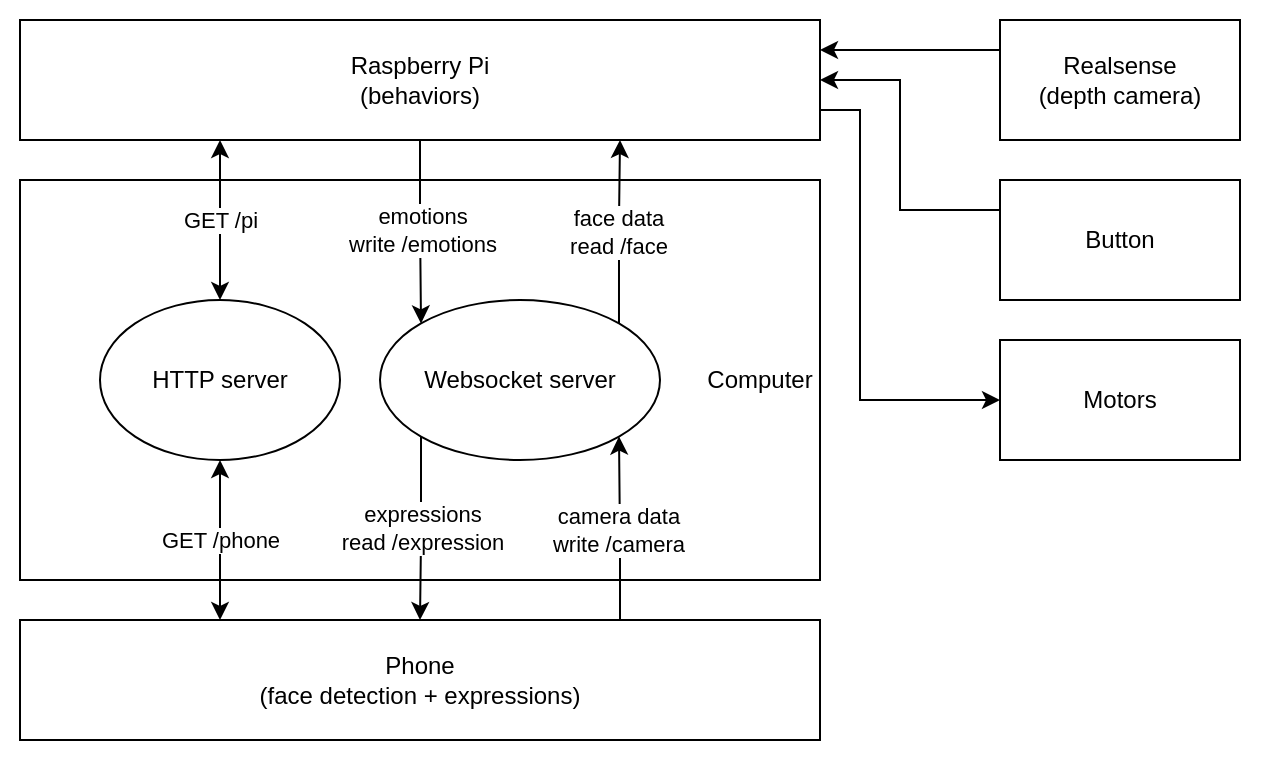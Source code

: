 <mxfile version="20.3.0" type="device"><diagram id="kTT7txHPehJqG5VSH38-" name="Page-1"><mxGraphModel dx="942" dy="737" grid="1" gridSize="10" guides="1" tooltips="1" connect="1" arrows="1" fold="1" page="1" pageScale="1" pageWidth="850" pageHeight="1100" math="0" shadow="0"><root><mxCell id="0"/><mxCell id="1" parent="0"/><mxCell id="51OluZY8QP8_FrAthULb-31" value="" style="rounded=0;whiteSpace=wrap;html=1;strokeColor=none;" vertex="1" parent="1"><mxGeometry x="70" y="60" width="630" height="380" as="geometry"/></mxCell><mxCell id="51OluZY8QP8_FrAthULb-5" value="" style="rounded=0;whiteSpace=wrap;html=1;" vertex="1" parent="1"><mxGeometry x="80" y="150" width="400" height="200" as="geometry"/></mxCell><mxCell id="51OluZY8QP8_FrAthULb-17" value="emotions&lt;br&gt;write /emotions" style="edgeStyle=orthogonalEdgeStyle;rounded=0;orthogonalLoop=1;jettySize=auto;html=1;exitX=0.5;exitY=1;exitDx=0;exitDy=0;entryX=0;entryY=0;entryDx=0;entryDy=0;" edge="1" parent="1" source="51OluZY8QP8_FrAthULb-1" target="51OluZY8QP8_FrAthULb-16"><mxGeometry relative="1" as="geometry"/></mxCell><mxCell id="51OluZY8QP8_FrAthULb-22" style="edgeStyle=orthogonalEdgeStyle;rounded=0;orthogonalLoop=1;jettySize=auto;html=1;exitX=1;exitY=0.75;exitDx=0;exitDy=0;entryX=0;entryY=0.5;entryDx=0;entryDy=0;" edge="1" parent="1" source="51OluZY8QP8_FrAthULb-1" target="51OluZY8QP8_FrAthULb-8"><mxGeometry relative="1" as="geometry"><Array as="points"><mxPoint x="500" y="115"/><mxPoint x="500" y="260"/></Array></mxGeometry></mxCell><mxCell id="51OluZY8QP8_FrAthULb-1" value="Raspberry Pi&lt;br&gt;(behaviors)" style="rounded=0;whiteSpace=wrap;html=1;" vertex="1" parent="1"><mxGeometry x="80" y="70" width="400" height="60" as="geometry"/></mxCell><mxCell id="51OluZY8QP8_FrAthULb-25" style="edgeStyle=orthogonalEdgeStyle;rounded=0;orthogonalLoop=1;jettySize=auto;html=1;exitX=0;exitY=0.25;exitDx=0;exitDy=0;entryX=1;entryY=0.25;entryDx=0;entryDy=0;" edge="1" parent="1" source="51OluZY8QP8_FrAthULb-2" target="51OluZY8QP8_FrAthULb-1"><mxGeometry relative="1" as="geometry"/></mxCell><mxCell id="51OluZY8QP8_FrAthULb-2" value="Realsense&lt;br&gt;(depth camera)" style="rounded=0;whiteSpace=wrap;html=1;" vertex="1" parent="1"><mxGeometry x="570" y="70" width="120" height="60" as="geometry"/></mxCell><mxCell id="51OluZY8QP8_FrAthULb-26" style="edgeStyle=orthogonalEdgeStyle;rounded=0;orthogonalLoop=1;jettySize=auto;html=1;exitX=0;exitY=0.25;exitDx=0;exitDy=0;entryX=1;entryY=0.5;entryDx=0;entryDy=0;" edge="1" parent="1" source="51OluZY8QP8_FrAthULb-3" target="51OluZY8QP8_FrAthULb-1"><mxGeometry relative="1" as="geometry"><Array as="points"><mxPoint x="520" y="165"/><mxPoint x="520" y="100"/></Array></mxGeometry></mxCell><mxCell id="51OluZY8QP8_FrAthULb-3" value="Button" style="rounded=0;whiteSpace=wrap;html=1;" vertex="1" parent="1"><mxGeometry x="570" y="150" width="120" height="60" as="geometry"/></mxCell><mxCell id="51OluZY8QP8_FrAthULb-19" value="camera data&lt;br&gt;write /camera" style="edgeStyle=orthogonalEdgeStyle;rounded=0;orthogonalLoop=1;jettySize=auto;html=1;exitX=0.75;exitY=0;exitDx=0;exitDy=0;entryX=1;entryY=1;entryDx=0;entryDy=0;" edge="1" parent="1" source="51OluZY8QP8_FrAthULb-4" target="51OluZY8QP8_FrAthULb-16"><mxGeometry relative="1" as="geometry"/></mxCell><mxCell id="51OluZY8QP8_FrAthULb-4" value="Phone&lt;br&gt;(face detection + expressions)" style="rounded=0;whiteSpace=wrap;html=1;" vertex="1" parent="1"><mxGeometry x="80" y="370" width="400" height="60" as="geometry"/></mxCell><mxCell id="51OluZY8QP8_FrAthULb-8" value="Motors" style="rounded=0;whiteSpace=wrap;html=1;" vertex="1" parent="1"><mxGeometry x="570" y="230" width="120" height="60" as="geometry"/></mxCell><mxCell id="51OluZY8QP8_FrAthULb-18" value="expressions&lt;br&gt;read /expression" style="edgeStyle=orthogonalEdgeStyle;rounded=0;orthogonalLoop=1;jettySize=auto;html=1;exitX=0;exitY=1;exitDx=0;exitDy=0;entryX=0.5;entryY=0;entryDx=0;entryDy=0;" edge="1" parent="1" source="51OluZY8QP8_FrAthULb-16" target="51OluZY8QP8_FrAthULb-4"><mxGeometry relative="1" as="geometry"/></mxCell><mxCell id="51OluZY8QP8_FrAthULb-29" value="GET /phone" style="edgeStyle=orthogonalEdgeStyle;rounded=0;orthogonalLoop=1;jettySize=auto;html=1;exitX=0.5;exitY=1;exitDx=0;exitDy=0;entryX=0.25;entryY=0;entryDx=0;entryDy=0;startArrow=classic;startFill=1;" edge="1" parent="1" source="51OluZY8QP8_FrAthULb-15" target="51OluZY8QP8_FrAthULb-4"><mxGeometry relative="1" as="geometry"/></mxCell><mxCell id="51OluZY8QP8_FrAthULb-30" value="GET /pi" style="edgeStyle=orthogonalEdgeStyle;rounded=0;orthogonalLoop=1;jettySize=auto;html=1;exitX=0.5;exitY=0;exitDx=0;exitDy=0;entryX=0.25;entryY=1;entryDx=0;entryDy=0;startArrow=classic;startFill=1;" edge="1" parent="1" source="51OluZY8QP8_FrAthULb-15" target="51OluZY8QP8_FrAthULb-1"><mxGeometry relative="1" as="geometry"/></mxCell><mxCell id="51OluZY8QP8_FrAthULb-15" value="HTTP server" style="ellipse;whiteSpace=wrap;html=1;" vertex="1" parent="1"><mxGeometry x="120" y="210" width="120" height="80" as="geometry"/></mxCell><mxCell id="51OluZY8QP8_FrAthULb-20" value="face data&lt;br&gt;read /face" style="edgeStyle=orthogonalEdgeStyle;rounded=0;orthogonalLoop=1;jettySize=auto;html=1;exitX=1;exitY=0;exitDx=0;exitDy=0;entryX=0.75;entryY=1;entryDx=0;entryDy=0;" edge="1" parent="1" source="51OluZY8QP8_FrAthULb-16" target="51OluZY8QP8_FrAthULb-1"><mxGeometry relative="1" as="geometry"/></mxCell><mxCell id="51OluZY8QP8_FrAthULb-16" value="Websocket server" style="ellipse;whiteSpace=wrap;html=1;" vertex="1" parent="1"><mxGeometry x="260" y="210" width="140" height="80" as="geometry"/></mxCell><mxCell id="51OluZY8QP8_FrAthULb-21" value="Computer" style="text;html=1;strokeColor=none;fillColor=none;align=center;verticalAlign=middle;whiteSpace=wrap;rounded=0;" vertex="1" parent="1"><mxGeometry x="420" y="235" width="60" height="30" as="geometry"/></mxCell></root></mxGraphModel></diagram></mxfile>